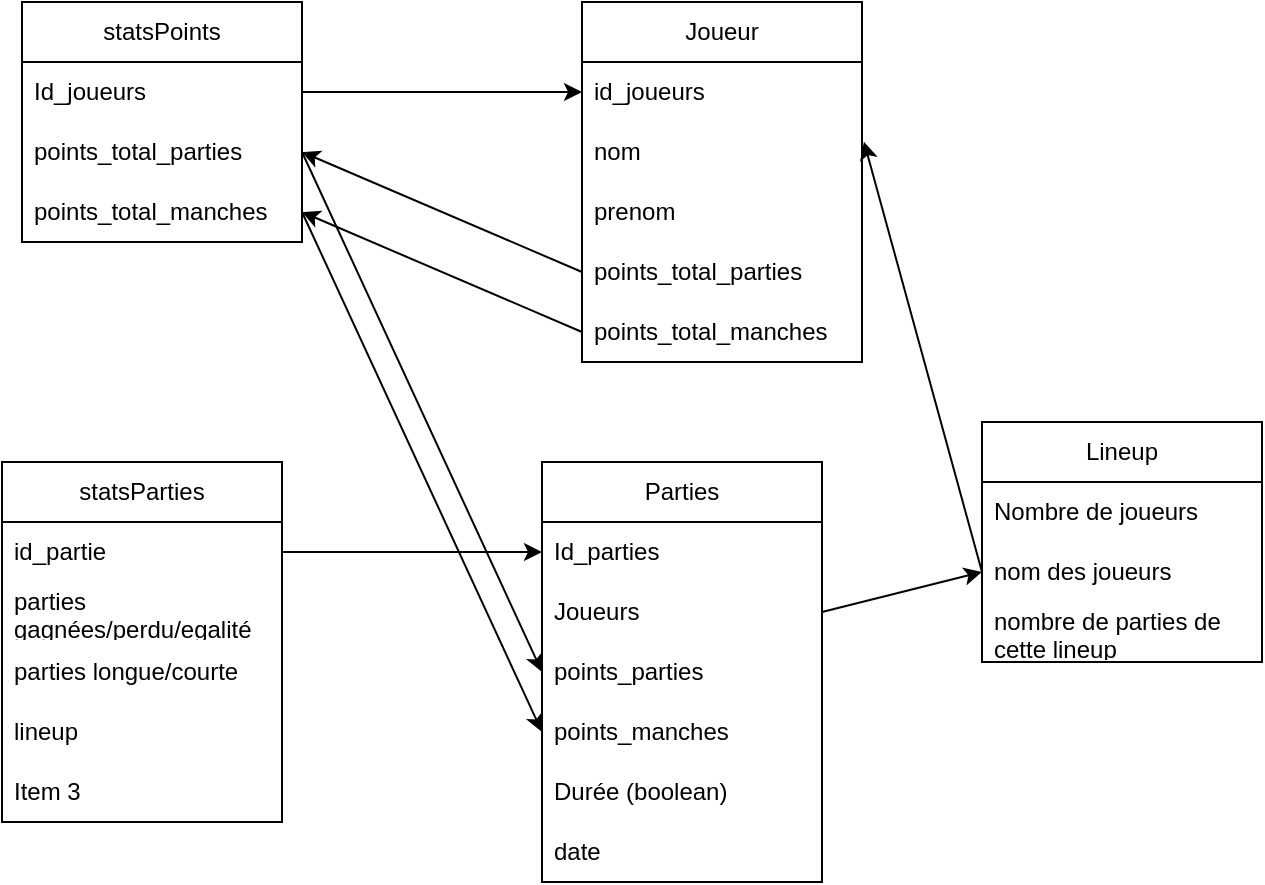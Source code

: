 <mxfile version="27.0.8">
  <diagram name="Page-1" id="Q5ARfv9KEAxvbOMVKcbY">
    <mxGraphModel dx="815" dy="471" grid="1" gridSize="10" guides="1" tooltips="1" connect="1" arrows="1" fold="1" page="1" pageScale="1" pageWidth="827" pageHeight="1169" math="0" shadow="0">
      <root>
        <mxCell id="0" />
        <mxCell id="1" parent="0" />
        <mxCell id="K_UzQbMKaAQcCStnVeph-2" value="&lt;font style=&quot;vertical-align: inherit;&quot;&gt;&lt;font style=&quot;vertical-align: inherit;&quot;&gt;Parties&lt;/font&gt;&lt;/font&gt;" style="swimlane;fontStyle=0;childLayout=stackLayout;horizontal=1;startSize=30;horizontalStack=0;resizeParent=1;resizeParentMax=0;resizeLast=0;collapsible=1;marginBottom=0;whiteSpace=wrap;html=1;" vertex="1" parent="1">
          <mxGeometry x="310" y="430" width="140" height="210" as="geometry" />
        </mxCell>
        <mxCell id="K_UzQbMKaAQcCStnVeph-7" value="Id_parties" style="text;strokeColor=none;fillColor=none;align=left;verticalAlign=middle;spacingLeft=4;spacingRight=4;overflow=hidden;points=[[0,0.5],[1,0.5]];portConstraint=eastwest;rotatable=0;whiteSpace=wrap;html=1;" vertex="1" parent="K_UzQbMKaAQcCStnVeph-2">
          <mxGeometry y="30" width="140" height="30" as="geometry" />
        </mxCell>
        <mxCell id="K_UzQbMKaAQcCStnVeph-3" value="&lt;font style=&quot;vertical-align: inherit;&quot;&gt;&lt;font style=&quot;vertical-align: inherit;&quot;&gt;Joueurs&lt;/font&gt;&lt;/font&gt;" style="text;strokeColor=none;fillColor=none;align=left;verticalAlign=middle;spacingLeft=4;spacingRight=4;overflow=hidden;points=[[0,0.5],[1,0.5]];portConstraint=eastwest;rotatable=0;whiteSpace=wrap;html=1;" vertex="1" parent="K_UzQbMKaAQcCStnVeph-2">
          <mxGeometry y="60" width="140" height="30" as="geometry" />
        </mxCell>
        <mxCell id="K_UzQbMKaAQcCStnVeph-5" value="&lt;font style=&quot;vertical-align: inherit;&quot;&gt;&lt;font style=&quot;vertical-align: inherit;&quot;&gt;&lt;font style=&quot;vertical-align: inherit;&quot;&gt;&lt;font style=&quot;vertical-align: inherit;&quot;&gt;points_parties&lt;/font&gt;&lt;/font&gt;&lt;/font&gt;&lt;/font&gt;" style="text;strokeColor=none;fillColor=none;align=left;verticalAlign=middle;spacingLeft=4;spacingRight=4;overflow=hidden;points=[[0,0.5],[1,0.5]];portConstraint=eastwest;rotatable=0;whiteSpace=wrap;html=1;" vertex="1" parent="K_UzQbMKaAQcCStnVeph-2">
          <mxGeometry y="90" width="140" height="30" as="geometry" />
        </mxCell>
        <mxCell id="K_UzQbMKaAQcCStnVeph-4" value="&lt;font style=&quot;vertical-align: inherit;&quot;&gt;&lt;font style=&quot;vertical-align: inherit;&quot;&gt;&lt;font style=&quot;vertical-align: inherit;&quot;&gt;&lt;font style=&quot;vertical-align: inherit;&quot;&gt;points_manches&lt;/font&gt;&lt;/font&gt;&lt;/font&gt;&lt;/font&gt;" style="text;strokeColor=none;fillColor=none;align=left;verticalAlign=middle;spacingLeft=4;spacingRight=4;overflow=hidden;points=[[0,0.5],[1,0.5]];portConstraint=eastwest;rotatable=0;whiteSpace=wrap;html=1;" vertex="1" parent="K_UzQbMKaAQcCStnVeph-2">
          <mxGeometry y="120" width="140" height="30" as="geometry" />
        </mxCell>
        <mxCell id="K_UzQbMKaAQcCStnVeph-6" value="Durée (boolean)" style="text;strokeColor=none;fillColor=none;align=left;verticalAlign=middle;spacingLeft=4;spacingRight=4;overflow=hidden;points=[[0,0.5],[1,0.5]];portConstraint=eastwest;rotatable=0;whiteSpace=wrap;html=1;" vertex="1" parent="K_UzQbMKaAQcCStnVeph-2">
          <mxGeometry y="150" width="140" height="30" as="geometry" />
        </mxCell>
        <mxCell id="K_UzQbMKaAQcCStnVeph-39" value="date" style="text;strokeColor=none;fillColor=none;align=left;verticalAlign=middle;spacingLeft=4;spacingRight=4;overflow=hidden;points=[[0,0.5],[1,0.5]];portConstraint=eastwest;rotatable=0;whiteSpace=wrap;html=1;" vertex="1" parent="K_UzQbMKaAQcCStnVeph-2">
          <mxGeometry y="180" width="140" height="30" as="geometry" />
        </mxCell>
        <mxCell id="K_UzQbMKaAQcCStnVeph-8" value="&lt;font style=&quot;vertical-align: inherit;&quot;&gt;&lt;font style=&quot;vertical-align: inherit;&quot;&gt;statsPoints&lt;/font&gt;&lt;/font&gt;" style="swimlane;fontStyle=0;childLayout=stackLayout;horizontal=1;startSize=30;horizontalStack=0;resizeParent=1;resizeParentMax=0;resizeLast=0;collapsible=1;marginBottom=0;whiteSpace=wrap;html=1;" vertex="1" parent="1">
          <mxGeometry x="50" y="200" width="140" height="120" as="geometry" />
        </mxCell>
        <mxCell id="K_UzQbMKaAQcCStnVeph-9" value="Id_joueurs" style="text;strokeColor=none;fillColor=none;align=left;verticalAlign=middle;spacingLeft=4;spacingRight=4;overflow=hidden;points=[[0,0.5],[1,0.5]];portConstraint=eastwest;rotatable=0;whiteSpace=wrap;html=1;" vertex="1" parent="K_UzQbMKaAQcCStnVeph-8">
          <mxGeometry y="30" width="140" height="30" as="geometry" />
        </mxCell>
        <mxCell id="K_UzQbMKaAQcCStnVeph-11" value="points_total_parties" style="text;strokeColor=none;fillColor=none;align=left;verticalAlign=middle;spacingLeft=4;spacingRight=4;overflow=hidden;points=[[0,0.5],[1,0.5]];portConstraint=eastwest;rotatable=0;whiteSpace=wrap;html=1;" vertex="1" parent="K_UzQbMKaAQcCStnVeph-8">
          <mxGeometry y="60" width="140" height="30" as="geometry" />
        </mxCell>
        <mxCell id="K_UzQbMKaAQcCStnVeph-42" value="points_total_manches" style="text;strokeColor=none;fillColor=none;align=left;verticalAlign=middle;spacingLeft=4;spacingRight=4;overflow=hidden;points=[[0,0.5],[1,0.5]];portConstraint=eastwest;rotatable=0;whiteSpace=wrap;html=1;" vertex="1" parent="K_UzQbMKaAQcCStnVeph-8">
          <mxGeometry y="90" width="140" height="30" as="geometry" />
        </mxCell>
        <mxCell id="K_UzQbMKaAQcCStnVeph-16" value="Lineup" style="swimlane;fontStyle=0;childLayout=stackLayout;horizontal=1;startSize=30;horizontalStack=0;resizeParent=1;resizeParentMax=0;resizeLast=0;collapsible=1;marginBottom=0;whiteSpace=wrap;html=1;" vertex="1" parent="1">
          <mxGeometry x="530" y="410" width="140" height="120" as="geometry" />
        </mxCell>
        <mxCell id="K_UzQbMKaAQcCStnVeph-17" value="Nombre de joueurs" style="text;strokeColor=none;fillColor=none;align=left;verticalAlign=middle;spacingLeft=4;spacingRight=4;overflow=hidden;points=[[0,0.5],[1,0.5]];portConstraint=eastwest;rotatable=0;whiteSpace=wrap;html=1;" vertex="1" parent="K_UzQbMKaAQcCStnVeph-16">
          <mxGeometry y="30" width="140" height="30" as="geometry" />
        </mxCell>
        <mxCell id="K_UzQbMKaAQcCStnVeph-18" value="nom des joueurs" style="text;strokeColor=none;fillColor=none;align=left;verticalAlign=middle;spacingLeft=4;spacingRight=4;overflow=hidden;points=[[0,0.5],[1,0.5]];portConstraint=eastwest;rotatable=0;whiteSpace=wrap;html=1;" vertex="1" parent="K_UzQbMKaAQcCStnVeph-16">
          <mxGeometry y="60" width="140" height="30" as="geometry" />
        </mxCell>
        <mxCell id="K_UzQbMKaAQcCStnVeph-19" value="nombre de parties de cette lineup" style="text;strokeColor=none;fillColor=none;align=left;verticalAlign=middle;spacingLeft=4;spacingRight=4;overflow=hidden;points=[[0,0.5],[1,0.5]];portConstraint=eastwest;rotatable=0;whiteSpace=wrap;html=1;" vertex="1" parent="K_UzQbMKaAQcCStnVeph-16">
          <mxGeometry y="90" width="140" height="30" as="geometry" />
        </mxCell>
        <mxCell id="K_UzQbMKaAQcCStnVeph-20" value="Joueur" style="swimlane;fontStyle=0;childLayout=stackLayout;horizontal=1;startSize=30;horizontalStack=0;resizeParent=1;resizeParentMax=0;resizeLast=0;collapsible=1;marginBottom=0;whiteSpace=wrap;html=1;" vertex="1" parent="1">
          <mxGeometry x="330" y="200" width="140" height="180" as="geometry" />
        </mxCell>
        <mxCell id="K_UzQbMKaAQcCStnVeph-21" value="id_joueurs" style="text;strokeColor=none;fillColor=none;align=left;verticalAlign=middle;spacingLeft=4;spacingRight=4;overflow=hidden;points=[[0,0.5],[1,0.5]];portConstraint=eastwest;rotatable=0;whiteSpace=wrap;html=1;" vertex="1" parent="K_UzQbMKaAQcCStnVeph-20">
          <mxGeometry y="30" width="140" height="30" as="geometry" />
        </mxCell>
        <mxCell id="K_UzQbMKaAQcCStnVeph-22" value="nom" style="text;strokeColor=none;fillColor=none;align=left;verticalAlign=middle;spacingLeft=4;spacingRight=4;overflow=hidden;points=[[0,0.5],[1,0.5]];portConstraint=eastwest;rotatable=0;whiteSpace=wrap;html=1;" vertex="1" parent="K_UzQbMKaAQcCStnVeph-20">
          <mxGeometry y="60" width="140" height="30" as="geometry" />
        </mxCell>
        <mxCell id="K_UzQbMKaAQcCStnVeph-23" value="prenom" style="text;strokeColor=none;fillColor=none;align=left;verticalAlign=middle;spacingLeft=4;spacingRight=4;overflow=hidden;points=[[0,0.5],[1,0.5]];portConstraint=eastwest;rotatable=0;whiteSpace=wrap;html=1;" vertex="1" parent="K_UzQbMKaAQcCStnVeph-20">
          <mxGeometry y="90" width="140" height="30" as="geometry" />
        </mxCell>
        <mxCell id="K_UzQbMKaAQcCStnVeph-25" value="points_total_parties" style="text;strokeColor=none;fillColor=none;align=left;verticalAlign=middle;spacingLeft=4;spacingRight=4;overflow=hidden;points=[[0,0.5],[1,0.5]];portConstraint=eastwest;rotatable=0;whiteSpace=wrap;html=1;" vertex="1" parent="K_UzQbMKaAQcCStnVeph-20">
          <mxGeometry y="120" width="140" height="30" as="geometry" />
        </mxCell>
        <mxCell id="K_UzQbMKaAQcCStnVeph-24" value="points_total_manches" style="text;strokeColor=none;fillColor=none;align=left;verticalAlign=middle;spacingLeft=4;spacingRight=4;overflow=hidden;points=[[0,0.5],[1,0.5]];portConstraint=eastwest;rotatable=0;whiteSpace=wrap;html=1;" vertex="1" parent="K_UzQbMKaAQcCStnVeph-20">
          <mxGeometry y="150" width="140" height="30" as="geometry" />
        </mxCell>
        <mxCell id="K_UzQbMKaAQcCStnVeph-27" value="" style="endArrow=classic;html=1;rounded=0;entryX=0;entryY=0.5;entryDx=0;entryDy=0;exitX=1;exitY=0.5;exitDx=0;exitDy=0;" edge="1" parent="1" source="K_UzQbMKaAQcCStnVeph-9" target="K_UzQbMKaAQcCStnVeph-21">
          <mxGeometry width="50" height="50" relative="1" as="geometry">
            <mxPoint x="220" y="120" as="sourcePoint" />
            <mxPoint x="380" y="270" as="targetPoint" />
          </mxGeometry>
        </mxCell>
        <mxCell id="K_UzQbMKaAQcCStnVeph-28" value="" style="endArrow=classic;html=1;rounded=0;exitX=0;exitY=0.5;exitDx=0;exitDy=0;entryX=1.007;entryY=0.329;entryDx=0;entryDy=0;entryPerimeter=0;" edge="1" parent="1" source="K_UzQbMKaAQcCStnVeph-18" target="K_UzQbMKaAQcCStnVeph-22">
          <mxGeometry width="50" height="50" relative="1" as="geometry">
            <mxPoint x="330" y="190" as="sourcePoint" />
            <mxPoint x="420" y="150" as="targetPoint" />
          </mxGeometry>
        </mxCell>
        <mxCell id="K_UzQbMKaAQcCStnVeph-29" value="" style="endArrow=classic;html=1;rounded=0;exitX=1;exitY=0.5;exitDx=0;exitDy=0;entryX=0;entryY=0.5;entryDx=0;entryDy=0;" edge="1" parent="1" source="K_UzQbMKaAQcCStnVeph-3" target="K_UzQbMKaAQcCStnVeph-18">
          <mxGeometry width="50" height="50" relative="1" as="geometry">
            <mxPoint x="380" y="250" as="sourcePoint" />
            <mxPoint x="600" y="170" as="targetPoint" />
          </mxGeometry>
        </mxCell>
        <mxCell id="K_UzQbMKaAQcCStnVeph-31" value="statsParties" style="swimlane;fontStyle=0;childLayout=stackLayout;horizontal=1;startSize=30;horizontalStack=0;resizeParent=1;resizeParentMax=0;resizeLast=0;collapsible=1;marginBottom=0;whiteSpace=wrap;html=1;" vertex="1" parent="1">
          <mxGeometry x="40" y="430" width="140" height="180" as="geometry" />
        </mxCell>
        <mxCell id="K_UzQbMKaAQcCStnVeph-40" value="id_partie" style="text;strokeColor=none;fillColor=none;align=left;verticalAlign=middle;spacingLeft=4;spacingRight=4;overflow=hidden;points=[[0,0.5],[1,0.5]];portConstraint=eastwest;rotatable=0;whiteSpace=wrap;html=1;" vertex="1" parent="K_UzQbMKaAQcCStnVeph-31">
          <mxGeometry y="30" width="140" height="30" as="geometry" />
        </mxCell>
        <mxCell id="K_UzQbMKaAQcCStnVeph-35" value="&lt;font style=&quot;vertical-align: inherit;&quot;&gt;&lt;font style=&quot;vertical-align: inherit;&quot;&gt;&lt;font style=&quot;vertical-align: inherit;&quot;&gt;&lt;font style=&quot;vertical-align: inherit;&quot;&gt;parties gagnées/perdu/egalité&lt;/font&gt;&lt;/font&gt;&lt;/font&gt;&lt;/font&gt;" style="text;strokeColor=none;fillColor=none;align=left;verticalAlign=middle;spacingLeft=4;spacingRight=4;overflow=hidden;points=[[0,0.5],[1,0.5]];portConstraint=eastwest;rotatable=0;whiteSpace=wrap;html=1;" vertex="1" parent="K_UzQbMKaAQcCStnVeph-31">
          <mxGeometry y="60" width="140" height="30" as="geometry" />
        </mxCell>
        <mxCell id="K_UzQbMKaAQcCStnVeph-38" value="parties longue/courte" style="text;strokeColor=none;fillColor=none;align=left;verticalAlign=middle;spacingLeft=4;spacingRight=4;overflow=hidden;points=[[0,0.5],[1,0.5]];portConstraint=eastwest;rotatable=0;whiteSpace=wrap;html=1;" vertex="1" parent="K_UzQbMKaAQcCStnVeph-31">
          <mxGeometry y="90" width="140" height="30" as="geometry" />
        </mxCell>
        <mxCell id="K_UzQbMKaAQcCStnVeph-37" value="lineup" style="text;strokeColor=none;fillColor=none;align=left;verticalAlign=middle;spacingLeft=4;spacingRight=4;overflow=hidden;points=[[0,0.5],[1,0.5]];portConstraint=eastwest;rotatable=0;whiteSpace=wrap;html=1;" vertex="1" parent="K_UzQbMKaAQcCStnVeph-31">
          <mxGeometry y="120" width="140" height="30" as="geometry" />
        </mxCell>
        <mxCell id="K_UzQbMKaAQcCStnVeph-34" value="Item 3" style="text;strokeColor=none;fillColor=none;align=left;verticalAlign=middle;spacingLeft=4;spacingRight=4;overflow=hidden;points=[[0,0.5],[1,0.5]];portConstraint=eastwest;rotatable=0;whiteSpace=wrap;html=1;" vertex="1" parent="K_UzQbMKaAQcCStnVeph-31">
          <mxGeometry y="150" width="140" height="30" as="geometry" />
        </mxCell>
        <mxCell id="K_UzQbMKaAQcCStnVeph-41" value="" style="endArrow=classic;html=1;rounded=0;exitX=1;exitY=0.5;exitDx=0;exitDy=0;entryX=0;entryY=0.5;entryDx=0;entryDy=0;" edge="1" parent="1" source="K_UzQbMKaAQcCStnVeph-40" target="K_UzQbMKaAQcCStnVeph-7">
          <mxGeometry width="50" height="50" relative="1" as="geometry">
            <mxPoint x="380" y="390" as="sourcePoint" />
            <mxPoint x="430" y="340" as="targetPoint" />
          </mxGeometry>
        </mxCell>
        <mxCell id="K_UzQbMKaAQcCStnVeph-43" value="" style="endArrow=classic;html=1;rounded=0;exitX=1;exitY=0.5;exitDx=0;exitDy=0;entryX=0;entryY=0.5;entryDx=0;entryDy=0;" edge="1" parent="1" source="K_UzQbMKaAQcCStnVeph-11" target="K_UzQbMKaAQcCStnVeph-5">
          <mxGeometry width="50" height="50" relative="1" as="geometry">
            <mxPoint x="380" y="450" as="sourcePoint" />
            <mxPoint x="430" y="400" as="targetPoint" />
          </mxGeometry>
        </mxCell>
        <mxCell id="K_UzQbMKaAQcCStnVeph-44" value="" style="endArrow=classic;html=1;rounded=0;exitX=1;exitY=0.5;exitDx=0;exitDy=0;entryX=0;entryY=0.5;entryDx=0;entryDy=0;" edge="1" parent="1" source="K_UzQbMKaAQcCStnVeph-42" target="K_UzQbMKaAQcCStnVeph-4">
          <mxGeometry width="50" height="50" relative="1" as="geometry">
            <mxPoint x="250" y="330" as="sourcePoint" />
            <mxPoint x="370" y="590" as="targetPoint" />
          </mxGeometry>
        </mxCell>
        <mxCell id="K_UzQbMKaAQcCStnVeph-45" value="" style="endArrow=classic;html=1;rounded=0;exitX=0;exitY=0.5;exitDx=0;exitDy=0;entryX=1;entryY=0.5;entryDx=0;entryDy=0;" edge="1" parent="1" source="K_UzQbMKaAQcCStnVeph-25" target="K_UzQbMKaAQcCStnVeph-11">
          <mxGeometry width="50" height="50" relative="1" as="geometry">
            <mxPoint x="380" y="450" as="sourcePoint" />
            <mxPoint x="430" y="400" as="targetPoint" />
          </mxGeometry>
        </mxCell>
        <mxCell id="K_UzQbMKaAQcCStnVeph-46" value="" style="endArrow=classic;html=1;rounded=0;exitX=0;exitY=0.5;exitDx=0;exitDy=0;entryX=1;entryY=0.5;entryDx=0;entryDy=0;" edge="1" parent="1" source="K_UzQbMKaAQcCStnVeph-24" target="K_UzQbMKaAQcCStnVeph-42">
          <mxGeometry width="50" height="50" relative="1" as="geometry">
            <mxPoint x="380" y="450" as="sourcePoint" />
            <mxPoint x="430" y="400" as="targetPoint" />
          </mxGeometry>
        </mxCell>
      </root>
    </mxGraphModel>
  </diagram>
</mxfile>
